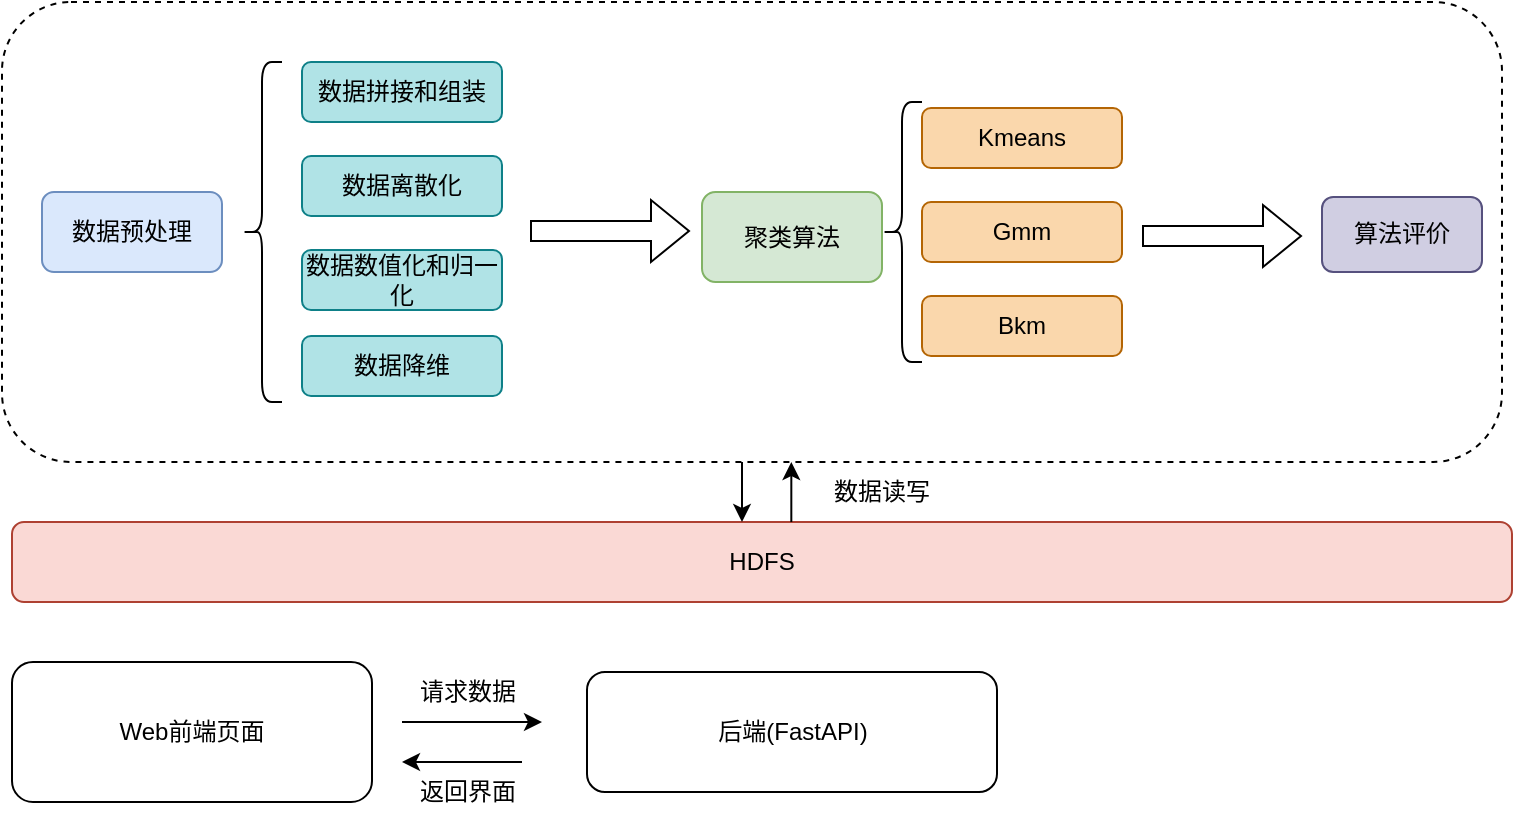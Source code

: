 <mxfile version="24.4.0" type="github">
  <diagram name="第 1 页" id="aVO2Qc_tfBkiSDM-4gPl">
    <mxGraphModel dx="1209" dy="614" grid="1" gridSize="10" guides="1" tooltips="1" connect="1" arrows="1" fold="1" page="1" pageScale="1" pageWidth="827" pageHeight="1169" math="0" shadow="0">
      <root>
        <mxCell id="0" />
        <mxCell id="1" parent="0" />
        <mxCell id="H8tJKzjwVSUlQSuMOM1C-24" value="" style="rounded=1;whiteSpace=wrap;html=1;dashed=1;" vertex="1" parent="1">
          <mxGeometry x="150" y="520" width="750" height="230" as="geometry" />
        </mxCell>
        <mxCell id="H8tJKzjwVSUlQSuMOM1C-1" value="数据预处理" style="rounded=1;whiteSpace=wrap;html=1;fillColor=#dae8fc;strokeColor=#6c8ebf;" vertex="1" parent="1">
          <mxGeometry x="170" y="615" width="90" height="40" as="geometry" />
        </mxCell>
        <mxCell id="H8tJKzjwVSUlQSuMOM1C-3" value="数据拼接和组装" style="rounded=1;whiteSpace=wrap;html=1;fillColor=#b0e3e6;strokeColor=#0e8088;" vertex="1" parent="1">
          <mxGeometry x="300" y="550" width="100" height="30" as="geometry" />
        </mxCell>
        <mxCell id="H8tJKzjwVSUlQSuMOM1C-4" value="" style="shape=curlyBracket;whiteSpace=wrap;html=1;rounded=1;labelPosition=left;verticalLabelPosition=middle;align=right;verticalAlign=middle;" vertex="1" parent="1">
          <mxGeometry x="270" y="550" width="20" height="170" as="geometry" />
        </mxCell>
        <mxCell id="H8tJKzjwVSUlQSuMOM1C-5" value="数据离散化" style="rounded=1;whiteSpace=wrap;html=1;fillColor=#b0e3e6;strokeColor=#0e8088;" vertex="1" parent="1">
          <mxGeometry x="300" y="597" width="100" height="30" as="geometry" />
        </mxCell>
        <mxCell id="H8tJKzjwVSUlQSuMOM1C-6" value="数据数值化和归一化" style="rounded=1;whiteSpace=wrap;html=1;fillColor=#b0e3e6;strokeColor=#0e8088;" vertex="1" parent="1">
          <mxGeometry x="300" y="644" width="100" height="30" as="geometry" />
        </mxCell>
        <mxCell id="H8tJKzjwVSUlQSuMOM1C-7" value="数据降维" style="rounded=1;whiteSpace=wrap;html=1;fillColor=#b0e3e6;strokeColor=#0e8088;" vertex="1" parent="1">
          <mxGeometry x="300" y="687" width="100" height="30" as="geometry" />
        </mxCell>
        <mxCell id="H8tJKzjwVSUlQSuMOM1C-8" value="" style="shape=flexArrow;endArrow=classic;html=1;rounded=0;" edge="1" parent="1">
          <mxGeometry width="50" height="50" relative="1" as="geometry">
            <mxPoint x="414" y="634.5" as="sourcePoint" />
            <mxPoint x="494" y="634.5" as="targetPoint" />
          </mxGeometry>
        </mxCell>
        <mxCell id="H8tJKzjwVSUlQSuMOM1C-9" value="聚类算法" style="rounded=1;whiteSpace=wrap;html=1;fillColor=#d5e8d4;strokeColor=#82b366;" vertex="1" parent="1">
          <mxGeometry x="500" y="615" width="90" height="45" as="geometry" />
        </mxCell>
        <mxCell id="H8tJKzjwVSUlQSuMOM1C-10" value="Kmeans" style="rounded=1;whiteSpace=wrap;html=1;fillColor=#fad7ac;strokeColor=#b46504;" vertex="1" parent="1">
          <mxGeometry x="610" y="573" width="100" height="30" as="geometry" />
        </mxCell>
        <mxCell id="H8tJKzjwVSUlQSuMOM1C-11" value="" style="shape=curlyBracket;whiteSpace=wrap;html=1;rounded=1;labelPosition=left;verticalLabelPosition=middle;align=right;verticalAlign=middle;" vertex="1" parent="1">
          <mxGeometry x="590" y="570" width="20" height="130" as="geometry" />
        </mxCell>
        <mxCell id="H8tJKzjwVSUlQSuMOM1C-12" value="Gmm" style="rounded=1;whiteSpace=wrap;html=1;fillColor=#fad7ac;strokeColor=#b46504;" vertex="1" parent="1">
          <mxGeometry x="610" y="620" width="100" height="30" as="geometry" />
        </mxCell>
        <mxCell id="H8tJKzjwVSUlQSuMOM1C-13" value="Bkm" style="rounded=1;whiteSpace=wrap;html=1;fillColor=#fad7ac;strokeColor=#b46504;" vertex="1" parent="1">
          <mxGeometry x="610" y="667" width="100" height="30" as="geometry" />
        </mxCell>
        <mxCell id="H8tJKzjwVSUlQSuMOM1C-15" value="算法评价" style="rounded=1;whiteSpace=wrap;html=1;fillColor=#d0cee2;strokeColor=#56517e;" vertex="1" parent="1">
          <mxGeometry x="810" y="617.5" width="80" height="37.5" as="geometry" />
        </mxCell>
        <mxCell id="H8tJKzjwVSUlQSuMOM1C-17" value="" style="shape=flexArrow;endArrow=classic;html=1;rounded=0;" edge="1" parent="1">
          <mxGeometry width="50" height="50" relative="1" as="geometry">
            <mxPoint x="720" y="637" as="sourcePoint" />
            <mxPoint x="800" y="637" as="targetPoint" />
          </mxGeometry>
        </mxCell>
        <mxCell id="H8tJKzjwVSUlQSuMOM1C-18" value="Web前端页面" style="rounded=1;whiteSpace=wrap;html=1;" vertex="1" parent="1">
          <mxGeometry x="155" y="850" width="180" height="70" as="geometry" />
        </mxCell>
        <mxCell id="H8tJKzjwVSUlQSuMOM1C-19" value="HDFS" style="rounded=1;whiteSpace=wrap;html=1;fillColor=#fad9d5;strokeColor=#ae4132;" vertex="1" parent="1">
          <mxGeometry x="155" y="780" width="750" height="40" as="geometry" />
        </mxCell>
        <mxCell id="H8tJKzjwVSUlQSuMOM1C-21" value="" style="endArrow=classic;html=1;rounded=0;" edge="1" parent="1">
          <mxGeometry width="50" height="50" relative="1" as="geometry">
            <mxPoint x="544.66" y="780" as="sourcePoint" />
            <mxPoint x="544.66" y="750" as="targetPoint" />
          </mxGeometry>
        </mxCell>
        <mxCell id="H8tJKzjwVSUlQSuMOM1C-22" value="" style="endArrow=classic;html=1;rounded=0;" edge="1" parent="1">
          <mxGeometry width="50" height="50" relative="1" as="geometry">
            <mxPoint x="520" y="750" as="sourcePoint" />
            <mxPoint x="520" y="780" as="targetPoint" />
          </mxGeometry>
        </mxCell>
        <mxCell id="H8tJKzjwVSUlQSuMOM1C-25" value="数据读写" style="text;html=1;align=center;verticalAlign=middle;whiteSpace=wrap;rounded=0;" vertex="1" parent="1">
          <mxGeometry x="550" y="750" width="80" height="30" as="geometry" />
        </mxCell>
        <mxCell id="H8tJKzjwVSUlQSuMOM1C-26" value="后端(FastAPI)" style="rounded=1;whiteSpace=wrap;html=1;" vertex="1" parent="1">
          <mxGeometry x="442.5" y="855" width="205" height="60" as="geometry" />
        </mxCell>
        <mxCell id="H8tJKzjwVSUlQSuMOM1C-27" value="" style="endArrow=classic;html=1;rounded=0;" edge="1" parent="1">
          <mxGeometry width="50" height="50" relative="1" as="geometry">
            <mxPoint x="350" y="880" as="sourcePoint" />
            <mxPoint x="420" y="880" as="targetPoint" />
          </mxGeometry>
        </mxCell>
        <mxCell id="H8tJKzjwVSUlQSuMOM1C-29" value="请求数据" style="text;html=1;align=center;verticalAlign=middle;whiteSpace=wrap;rounded=0;" vertex="1" parent="1">
          <mxGeometry x="353" y="850" width="60" height="30" as="geometry" />
        </mxCell>
        <mxCell id="H8tJKzjwVSUlQSuMOM1C-30" value="" style="endArrow=classic;html=1;rounded=0;" edge="1" parent="1">
          <mxGeometry width="50" height="50" relative="1" as="geometry">
            <mxPoint x="410" y="900" as="sourcePoint" />
            <mxPoint x="350" y="900" as="targetPoint" />
          </mxGeometry>
        </mxCell>
        <mxCell id="H8tJKzjwVSUlQSuMOM1C-31" value="返回界面" style="text;html=1;align=center;verticalAlign=middle;whiteSpace=wrap;rounded=0;" vertex="1" parent="1">
          <mxGeometry x="353" y="900" width="60" height="30" as="geometry" />
        </mxCell>
      </root>
    </mxGraphModel>
  </diagram>
</mxfile>
